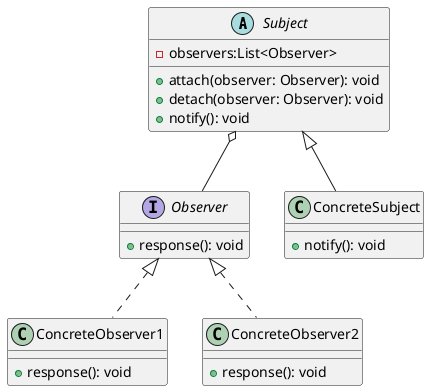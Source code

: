 @startuml
abstract Subject {
    - observers:List<Observer>
    +attach(observer: Observer): void
    +detach(observer: Observer): void
    +notify(): void
}

interface Observer {
    +response(): void
}

class ConcreteSubject extends Subject{
    +notify(): void
}



Subject o-- Observer

class ConcreteObserver1 implements Observer{
    +response(): void
}
class ConcreteObserver2 implements Observer{
    +response(): void
}
@enduml
